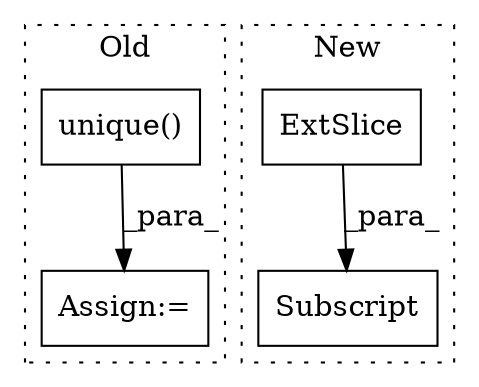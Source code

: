 digraph G {
subgraph cluster0 {
1 [label="unique()" a="75" s="3875,3897" l="10,1" shape="box"];
4 [label="Assign:=" a="68" s="3872" l="3" shape="box"];
label = "Old";
style="dotted";
}
subgraph cluster1 {
2 [label="ExtSlice" a="85" s="3987" l="12" shape="box"];
3 [label="Subscript" a="63" s="3987,0" l="18,0" shape="box"];
label = "New";
style="dotted";
}
1 -> 4 [label="_para_"];
2 -> 3 [label="_para_"];
}